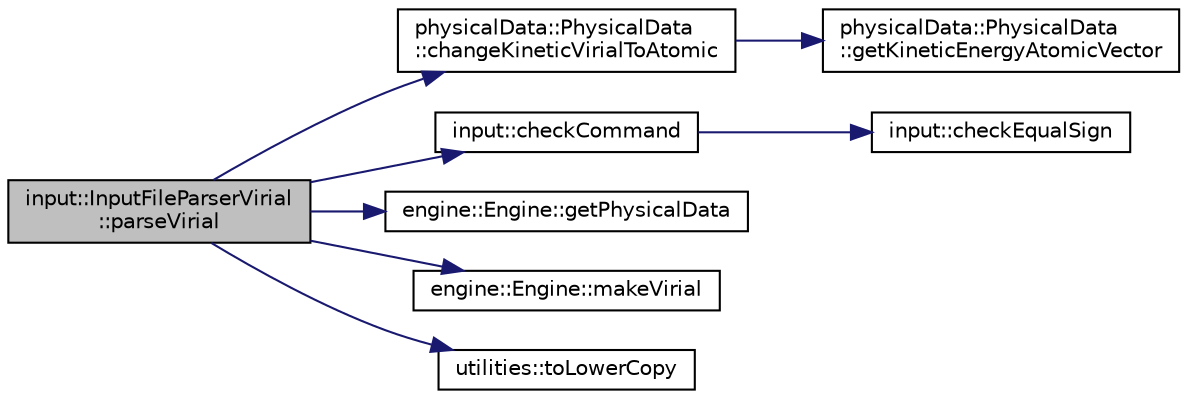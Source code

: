 digraph "input::InputFileParserVirial::parseVirial"
{
 // LATEX_PDF_SIZE
  edge [fontname="Helvetica",fontsize="10",labelfontname="Helvetica",labelfontsize="10"];
  node [fontname="Helvetica",fontsize="10",shape=record];
  rankdir="LR";
  Node1 [label="input::InputFileParserVirial\l::parseVirial",height=0.2,width=0.4,color="black", fillcolor="grey75", style="filled", fontcolor="black",tooltip="parses virial command"];
  Node1 -> Node2 [color="midnightblue",fontsize="10",style="solid",fontname="Helvetica"];
  Node2 [label="physicalData::PhysicalData\l::changeKineticVirialToAtomic",height=0.2,width=0.4,color="black", fillcolor="white", style="filled",URL="$classphysicalData_1_1PhysicalData.html#a12c158b2e1e3e4d550f02ae01407473b",tooltip="change kinetic virial to atomic"];
  Node2 -> Node3 [color="midnightblue",fontsize="10",style="solid",fontname="Helvetica"];
  Node3 [label="physicalData::PhysicalData\l::getKineticEnergyAtomicVector",height=0.2,width=0.4,color="black", fillcolor="white", style="filled",URL="$classphysicalData_1_1PhysicalData.html#aa68cb228af30b7df3630e87485631cdb",tooltip=" "];
  Node1 -> Node4 [color="midnightblue",fontsize="10",style="solid",fontname="Helvetica"];
  Node4 [label="input::checkCommand",height=0.2,width=0.4,color="black", fillcolor="white", style="filled",URL="$namespaceinput.html#a81877d6bfa9b46cdca1b280c6d1b30fb",tooltip="check if command array has exactly 3 elements"];
  Node4 -> Node5 [color="midnightblue",fontsize="10",style="solid",fontname="Helvetica"];
  Node5 [label="input::checkEqualSign",height=0.2,width=0.4,color="black", fillcolor="white", style="filled",URL="$namespaceinput.html#a586caa23c32d86459177222a3b5d53fe",tooltip="check if parameter is \"=\""];
  Node1 -> Node6 [color="midnightblue",fontsize="10",style="solid",fontname="Helvetica"];
  Node6 [label="engine::Engine::getPhysicalData",height=0.2,width=0.4,color="black", fillcolor="white", style="filled",URL="$classengine_1_1Engine.html#a353a05a46d69bd73ed41c2767cee1f20",tooltip=" "];
  Node1 -> Node7 [color="midnightblue",fontsize="10",style="solid",fontname="Helvetica"];
  Node7 [label="engine::Engine::makeVirial",height=0.2,width=0.4,color="black", fillcolor="white", style="filled",URL="$classengine_1_1Engine.html#abbefea6856395b954d7cf3c816b757b9",tooltip=" "];
  Node1 -> Node8 [color="midnightblue",fontsize="10",style="solid",fontname="Helvetica"];
  Node8 [label="utilities::toLowerCopy",height=0.2,width=0.4,color="black", fillcolor="white", style="filled",URL="$namespaceutilities.html#a00b80743096ddd313ba418b9a7730698",tooltip="returns a copy of a string all lower case"];
}
